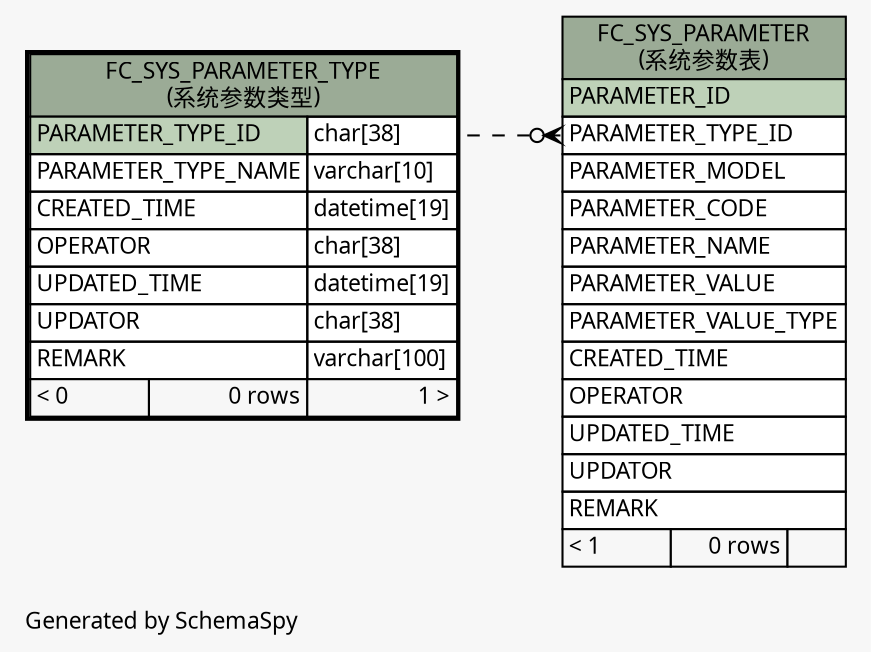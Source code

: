 // dot 2.26.0 on Linux 2.6.32-504.3.3.el6.x86_64
// SchemaSpy rev Unknown
digraph "impliedTwoDegreesRelationshipsDiagram" {
  graph [
    rankdir="RL"
    bgcolor="#f7f7f7"
    label="\nGenerated by SchemaSpy"
    labeljust="l"
    nodesep="0.18"
    ranksep="0.46"
    fontname="Microsoft YaHei"
    fontsize="11"
  ];
  node [
    fontname="Microsoft YaHei"
    fontsize="11"
    shape="plaintext"
  ];
  edge [
    arrowsize="0.8"
  ];
  "FC_SYS_PARAMETER":"PARAMETER_TYPE_ID":w -> "FC_SYS_PARAMETER_TYPE":"PARAMETER_TYPE_ID.type":e [arrowhead=none dir=back arrowtail=crowodot style=dashed];
  "FC_SYS_PARAMETER" [
    label=<
    <TABLE BORDER="0" CELLBORDER="1" CELLSPACING="0" BGCOLOR="#ffffff">
      <TR><TD COLSPAN="3" BGCOLOR="#9bab96" ALIGN="CENTER">FC_SYS_PARAMETER<br/>(系统参数表)</TD></TR>
      <TR><TD PORT="PARAMETER_ID" COLSPAN="3" BGCOLOR="#bed1b8" ALIGN="LEFT">PARAMETER_ID</TD></TR>
      <TR><TD PORT="PARAMETER_TYPE_ID" COLSPAN="3" ALIGN="LEFT">PARAMETER_TYPE_ID</TD></TR>
      <TR><TD PORT="PARAMETER_MODEL" COLSPAN="3" ALIGN="LEFT">PARAMETER_MODEL</TD></TR>
      <TR><TD PORT="PARAMETER_CODE" COLSPAN="3" ALIGN="LEFT">PARAMETER_CODE</TD></TR>
      <TR><TD PORT="PARAMETER_NAME" COLSPAN="3" ALIGN="LEFT">PARAMETER_NAME</TD></TR>
      <TR><TD PORT="PARAMETER_VALUE" COLSPAN="3" ALIGN="LEFT">PARAMETER_VALUE</TD></TR>
      <TR><TD PORT="PARAMETER_VALUE_TYPE" COLSPAN="3" ALIGN="LEFT">PARAMETER_VALUE_TYPE</TD></TR>
      <TR><TD PORT="CREATED_TIME" COLSPAN="3" ALIGN="LEFT">CREATED_TIME</TD></TR>
      <TR><TD PORT="OPERATOR" COLSPAN="3" ALIGN="LEFT">OPERATOR</TD></TR>
      <TR><TD PORT="UPDATED_TIME" COLSPAN="3" ALIGN="LEFT">UPDATED_TIME</TD></TR>
      <TR><TD PORT="UPDATOR" COLSPAN="3" ALIGN="LEFT">UPDATOR</TD></TR>
      <TR><TD PORT="REMARK" COLSPAN="3" ALIGN="LEFT">REMARK</TD></TR>
      <TR><TD ALIGN="LEFT" BGCOLOR="#f7f7f7">&lt; 1</TD><TD ALIGN="RIGHT" BGCOLOR="#f7f7f7">0 rows</TD><TD ALIGN="RIGHT" BGCOLOR="#f7f7f7">  </TD></TR>
    </TABLE>>
    URL="FC_SYS_PARAMETER.html"
    tooltip="FC_SYS_PARAMETER"
  ];
  "FC_SYS_PARAMETER_TYPE" [
    label=<
    <TABLE BORDER="2" CELLBORDER="1" CELLSPACING="0" BGCOLOR="#ffffff">
      <TR><TD COLSPAN="3" BGCOLOR="#9bab96" ALIGN="CENTER">FC_SYS_PARAMETER_TYPE<br/>(系统参数类型)</TD></TR>
      <TR><TD PORT="PARAMETER_TYPE_ID" COLSPAN="2" BGCOLOR="#bed1b8" ALIGN="LEFT">PARAMETER_TYPE_ID</TD><TD PORT="PARAMETER_TYPE_ID.type" ALIGN="LEFT">char[38]</TD></TR>
      <TR><TD PORT="PARAMETER_TYPE_NAME" COLSPAN="2" ALIGN="LEFT">PARAMETER_TYPE_NAME</TD><TD PORT="PARAMETER_TYPE_NAME.type" ALIGN="LEFT">varchar[10]</TD></TR>
      <TR><TD PORT="CREATED_TIME" COLSPAN="2" ALIGN="LEFT">CREATED_TIME</TD><TD PORT="CREATED_TIME.type" ALIGN="LEFT">datetime[19]</TD></TR>
      <TR><TD PORT="OPERATOR" COLSPAN="2" ALIGN="LEFT">OPERATOR</TD><TD PORT="OPERATOR.type" ALIGN="LEFT">char[38]</TD></TR>
      <TR><TD PORT="UPDATED_TIME" COLSPAN="2" ALIGN="LEFT">UPDATED_TIME</TD><TD PORT="UPDATED_TIME.type" ALIGN="LEFT">datetime[19]</TD></TR>
      <TR><TD PORT="UPDATOR" COLSPAN="2" ALIGN="LEFT">UPDATOR</TD><TD PORT="UPDATOR.type" ALIGN="LEFT">char[38]</TD></TR>
      <TR><TD PORT="REMARK" COLSPAN="2" ALIGN="LEFT">REMARK</TD><TD PORT="REMARK.type" ALIGN="LEFT">varchar[100]</TD></TR>
      <TR><TD ALIGN="LEFT" BGCOLOR="#f7f7f7">&lt; 0</TD><TD ALIGN="RIGHT" BGCOLOR="#f7f7f7">0 rows</TD><TD ALIGN="RIGHT" BGCOLOR="#f7f7f7">1 &gt;</TD></TR>
    </TABLE>>
    URL="FC_SYS_PARAMETER_TYPE.html"
    tooltip="FC_SYS_PARAMETER_TYPE"
  ];
}
